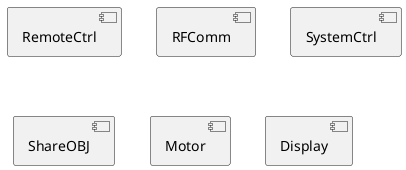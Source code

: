 
@startuml  compontent

/' UserReq_Id: xxx1;xxx2
   Arch_Id: xxx1
'/
component RemoteCtrl    /' STM '/
component RFComm        /' SERVICE '/
component SystemCtrl    /' STM '/
component ShareOBJ      /' LIB '/
component Motor         /' STM '/
component Display       /' SERVICE '/

@enduml